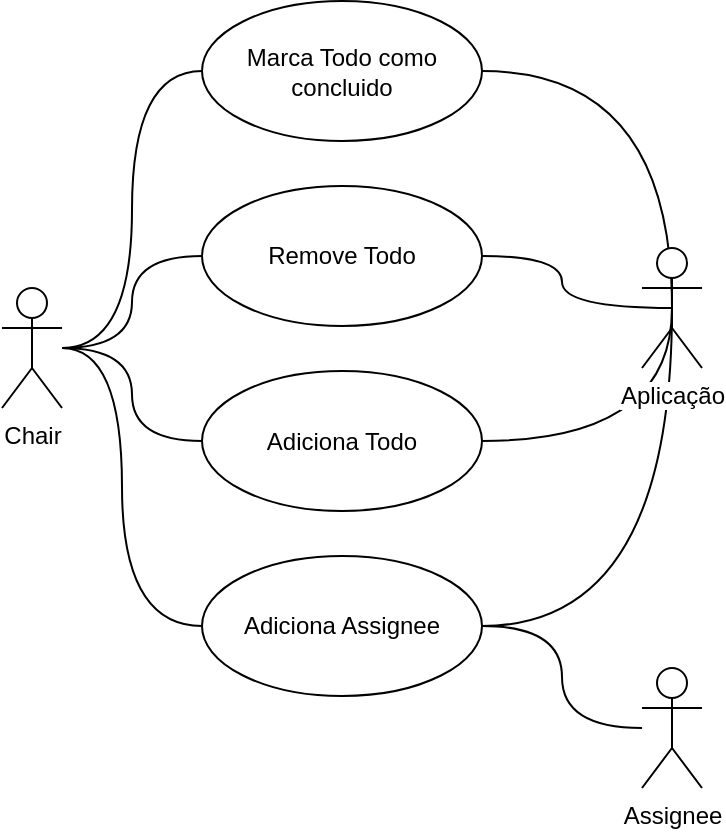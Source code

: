 <mxfile version="12.2.4" type="google" pages="1"><diagram id="d70UETCEEOC91ehna2v1" name="Page-1"><mxGraphModel dx="1341" dy="762" grid="1" gridSize="10" guides="1" tooltips="1" connect="1" arrows="1" fold="1" page="1" pageScale="1" pageWidth="500" pageHeight="800" math="0" shadow="0"><root><mxCell id="0"/><mxCell id="1" parent="0"/><mxCell id="xyF2q1N40PTaUV6L3s8Q-6" style="edgeStyle=orthogonalEdgeStyle;orthogonalLoop=1;jettySize=auto;html=1;endArrow=none;endFill=0;curved=1;entryX=0;entryY=0.5;entryDx=0;entryDy=0;" parent="1" source="xyF2q1N40PTaUV6L3s8Q-1" target="xyF2q1N40PTaUV6L3s8Q-4" edge="1"><mxGeometry relative="1" as="geometry"/></mxCell><mxCell id="xyF2q1N40PTaUV6L3s8Q-11" style="edgeStyle=orthogonalEdgeStyle;orthogonalLoop=1;jettySize=auto;html=1;endArrow=none;endFill=0;curved=1;entryX=0;entryY=0.5;entryDx=0;entryDy=0;" parent="1" source="xyF2q1N40PTaUV6L3s8Q-1" target="xyF2q1N40PTaUV6L3s8Q-10" edge="1"><mxGeometry relative="1" as="geometry"><Array as="points"><mxPoint x="140" y="300"/><mxPoint x="140" y="439"/></Array></mxGeometry></mxCell><mxCell id="qeEXUS7086bVI8AUAPNc-9" style="edgeStyle=orthogonalEdgeStyle;curved=1;orthogonalLoop=1;jettySize=auto;html=1;entryX=0;entryY=0.5;entryDx=0;entryDy=0;endArrow=none;endFill=0;" edge="1" parent="1" source="xyF2q1N40PTaUV6L3s8Q-1" target="qeEXUS7086bVI8AUAPNc-2"><mxGeometry relative="1" as="geometry"/></mxCell><mxCell id="qeEXUS7086bVI8AUAPNc-14" style="edgeStyle=orthogonalEdgeStyle;curved=1;orthogonalLoop=1;jettySize=auto;html=1;entryX=0;entryY=0.5;entryDx=0;entryDy=0;endArrow=none;endFill=0;" edge="1" parent="1" source="xyF2q1N40PTaUV6L3s8Q-1" target="qeEXUS7086bVI8AUAPNc-3"><mxGeometry relative="1" as="geometry"/></mxCell><mxCell id="xyF2q1N40PTaUV6L3s8Q-1" value="Chair" style="shape=umlActor;verticalLabelPosition=bottom;labelBackgroundColor=#ffffff;verticalAlign=top;html=1;" parent="1" vertex="1"><mxGeometry x="80" y="270" width="30" height="60" as="geometry"/></mxCell><mxCell id="xyF2q1N40PTaUV6L3s8Q-9" style="edgeStyle=orthogonalEdgeStyle;orthogonalLoop=1;jettySize=auto;html=1;entryX=0.5;entryY=0.5;entryDx=0;entryDy=0;entryPerimeter=0;endArrow=none;endFill=0;curved=1;" parent="1" source="xyF2q1N40PTaUV6L3s8Q-4" target="xyF2q1N40PTaUV6L3s8Q-7" edge="1"><mxGeometry relative="1" as="geometry"/></mxCell><mxCell id="xyF2q1N40PTaUV6L3s8Q-4" value="Adiciona Todo" style="ellipse;whiteSpace=wrap;html=1;" parent="1" vertex="1"><mxGeometry x="180" y="311.5" width="140" height="70" as="geometry"/></mxCell><mxCell id="qeEXUS7086bVI8AUAPNc-8" style="edgeStyle=orthogonalEdgeStyle;curved=1;orthogonalLoop=1;jettySize=auto;html=1;entryX=0.5;entryY=0.5;entryDx=0;entryDy=0;entryPerimeter=0;endArrow=none;endFill=0;exitX=1;exitY=0.5;exitDx=0;exitDy=0;" edge="1" parent="1" source="xyF2q1N40PTaUV6L3s8Q-10" target="xyF2q1N40PTaUV6L3s8Q-7"><mxGeometry relative="1" as="geometry"/></mxCell><mxCell id="xyF2q1N40PTaUV6L3s8Q-10" value="Adiciona Assignee" style="ellipse;whiteSpace=wrap;html=1;" parent="1" vertex="1"><mxGeometry x="180" y="404" width="140" height="70" as="geometry"/></mxCell><mxCell id="qeEXUS7086bVI8AUAPNc-7" style="edgeStyle=orthogonalEdgeStyle;curved=1;orthogonalLoop=1;jettySize=auto;html=1;exitX=1;exitY=0.5;exitDx=0;exitDy=0;entryX=0.5;entryY=0.5;entryDx=0;entryDy=0;entryPerimeter=0;endArrow=none;endFill=0;" edge="1" parent="1" source="qeEXUS7086bVI8AUAPNc-2" target="xyF2q1N40PTaUV6L3s8Q-7"><mxGeometry relative="1" as="geometry"/></mxCell><mxCell id="qeEXUS7086bVI8AUAPNc-2" value="Remove Todo" style="ellipse;whiteSpace=wrap;html=1;" vertex="1" parent="1"><mxGeometry x="180" y="219" width="140" height="70" as="geometry"/></mxCell><mxCell id="qeEXUS7086bVI8AUAPNc-6" style="edgeStyle=orthogonalEdgeStyle;orthogonalLoop=1;jettySize=auto;html=1;exitX=1;exitY=0.5;exitDx=0;exitDy=0;entryX=0.5;entryY=0.5;entryDx=0;entryDy=0;entryPerimeter=0;endArrow=none;endFill=0;curved=1;" edge="1" parent="1" source="qeEXUS7086bVI8AUAPNc-3" target="xyF2q1N40PTaUV6L3s8Q-7"><mxGeometry relative="1" as="geometry"/></mxCell><mxCell id="qeEXUS7086bVI8AUAPNc-3" value="Marca Todo como concluido" style="ellipse;whiteSpace=wrap;html=1;" vertex="1" parent="1"><mxGeometry x="180" y="126.5" width="140" height="70" as="geometry"/></mxCell><mxCell id="xyF2q1N40PTaUV6L3s8Q-7" value="Aplicação" style="shape=umlActor;verticalLabelPosition=bottom;labelBackgroundColor=#ffffff;verticalAlign=top;html=1;" parent="1" vertex="1"><mxGeometry x="400" y="250" width="30" height="60" as="geometry"/></mxCell><mxCell id="qeEXUS7086bVI8AUAPNc-12" style="edgeStyle=orthogonalEdgeStyle;curved=1;orthogonalLoop=1;jettySize=auto;html=1;entryX=1;entryY=0.5;entryDx=0;entryDy=0;endArrow=none;endFill=0;" edge="1" parent="1" source="xyF2q1N40PTaUV6L3s8Q-5" target="xyF2q1N40PTaUV6L3s8Q-10"><mxGeometry relative="1" as="geometry"/></mxCell><mxCell id="xyF2q1N40PTaUV6L3s8Q-5" value="Assignee" style="shape=umlActor;verticalLabelPosition=bottom;labelBackgroundColor=#ffffff;verticalAlign=top;html=1;" parent="1" vertex="1"><mxGeometry x="400" y="460" width="30" height="60" as="geometry"/></mxCell></root></mxGraphModel></diagram></mxfile>